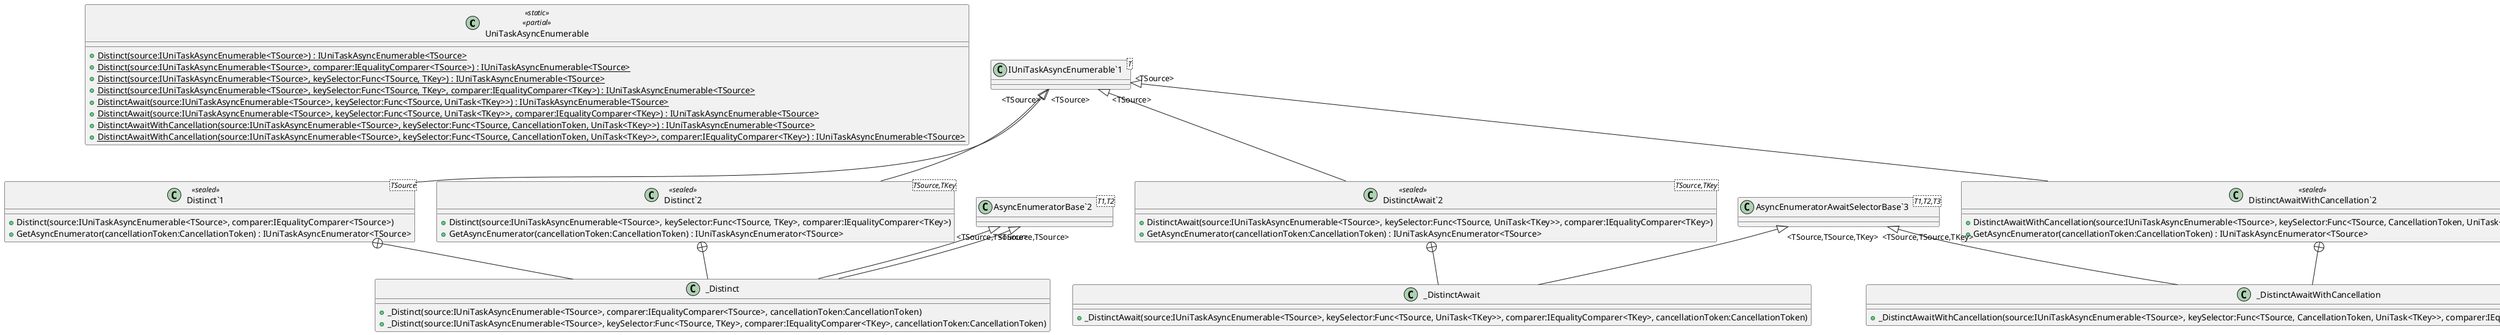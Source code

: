@startuml
class UniTaskAsyncEnumerable <<static>> <<partial>> {
    + {static} Distinct(source:IUniTaskAsyncEnumerable<TSource>) : IUniTaskAsyncEnumerable<TSource>
    + {static} Distinct(source:IUniTaskAsyncEnumerable<TSource>, comparer:IEqualityComparer<TSource>) : IUniTaskAsyncEnumerable<TSource>
    + {static} Distinct(source:IUniTaskAsyncEnumerable<TSource>, keySelector:Func<TSource, TKey>) : IUniTaskAsyncEnumerable<TSource>
    + {static} Distinct(source:IUniTaskAsyncEnumerable<TSource>, keySelector:Func<TSource, TKey>, comparer:IEqualityComparer<TKey>) : IUniTaskAsyncEnumerable<TSource>
    + {static} DistinctAwait(source:IUniTaskAsyncEnumerable<TSource>, keySelector:Func<TSource, UniTask<TKey>>) : IUniTaskAsyncEnumerable<TSource>
    + {static} DistinctAwait(source:IUniTaskAsyncEnumerable<TSource>, keySelector:Func<TSource, UniTask<TKey>>, comparer:IEqualityComparer<TKey>) : IUniTaskAsyncEnumerable<TSource>
    + {static} DistinctAwaitWithCancellation(source:IUniTaskAsyncEnumerable<TSource>, keySelector:Func<TSource, CancellationToken, UniTask<TKey>>) : IUniTaskAsyncEnumerable<TSource>
    + {static} DistinctAwaitWithCancellation(source:IUniTaskAsyncEnumerable<TSource>, keySelector:Func<TSource, CancellationToken, UniTask<TKey>>, comparer:IEqualityComparer<TKey>) : IUniTaskAsyncEnumerable<TSource>
}
class "Distinct`1"<TSource> <<sealed>> {
    + Distinct(source:IUniTaskAsyncEnumerable<TSource>, comparer:IEqualityComparer<TSource>)
    + GetAsyncEnumerator(cancellationToken:CancellationToken) : IUniTaskAsyncEnumerator<TSource>
}
class "Distinct`2"<TSource,TKey> <<sealed>> {
    + Distinct(source:IUniTaskAsyncEnumerable<TSource>, keySelector:Func<TSource, TKey>, comparer:IEqualityComparer<TKey>)
    + GetAsyncEnumerator(cancellationToken:CancellationToken) : IUniTaskAsyncEnumerator<TSource>
}
class "DistinctAwait`2"<TSource,TKey> <<sealed>> {
    + DistinctAwait(source:IUniTaskAsyncEnumerable<TSource>, keySelector:Func<TSource, UniTask<TKey>>, comparer:IEqualityComparer<TKey>)
    + GetAsyncEnumerator(cancellationToken:CancellationToken) : IUniTaskAsyncEnumerator<TSource>
}
class "DistinctAwaitWithCancellation`2"<TSource,TKey> <<sealed>> {
    + DistinctAwaitWithCancellation(source:IUniTaskAsyncEnumerable<TSource>, keySelector:Func<TSource, CancellationToken, UniTask<TKey>>, comparer:IEqualityComparer<TKey>)
    + GetAsyncEnumerator(cancellationToken:CancellationToken) : IUniTaskAsyncEnumerator<TSource>
}
class "IUniTaskAsyncEnumerable`1"<T> {
}
class _Distinct {
    + _Distinct(source:IUniTaskAsyncEnumerable<TSource>, comparer:IEqualityComparer<TSource>, cancellationToken:CancellationToken)
}
class _Distinct {
    + _Distinct(source:IUniTaskAsyncEnumerable<TSource>, keySelector:Func<TSource, TKey>, comparer:IEqualityComparer<TKey>, cancellationToken:CancellationToken)
}
class _DistinctAwait {
    + _DistinctAwait(source:IUniTaskAsyncEnumerable<TSource>, keySelector:Func<TSource, UniTask<TKey>>, comparer:IEqualityComparer<TKey>, cancellationToken:CancellationToken)
}
class _DistinctAwaitWithCancellation {
    + _DistinctAwaitWithCancellation(source:IUniTaskAsyncEnumerable<TSource>, keySelector:Func<TSource, CancellationToken, UniTask<TKey>>, comparer:IEqualityComparer<TKey>, cancellationToken:CancellationToken)
}
class "AsyncEnumeratorBase`2"<T1,T2> {
}
class "AsyncEnumeratorAwaitSelectorBase`3"<T1,T2,T3> {
}
"IUniTaskAsyncEnumerable`1" "<TSource>" <|-- "Distinct`1"
"IUniTaskAsyncEnumerable`1" "<TSource>" <|-- "Distinct`2"
"IUniTaskAsyncEnumerable`1" "<TSource>" <|-- "DistinctAwait`2"
"IUniTaskAsyncEnumerable`1" "<TSource>" <|-- "DistinctAwaitWithCancellation`2"
"Distinct`1" +-- _Distinct
"AsyncEnumeratorBase`2" "<TSource,TSource>" <|-- _Distinct
"Distinct`2" +-- _Distinct
"AsyncEnumeratorBase`2" "<TSource,TSource>" <|-- _Distinct
"DistinctAwait`2" +-- _DistinctAwait
"AsyncEnumeratorAwaitSelectorBase`3" "<TSource,TSource,TKey>" <|-- _DistinctAwait
"DistinctAwaitWithCancellation`2" +-- _DistinctAwaitWithCancellation
"AsyncEnumeratorAwaitSelectorBase`3" "<TSource,TSource,TKey>" <|-- _DistinctAwaitWithCancellation
@enduml
